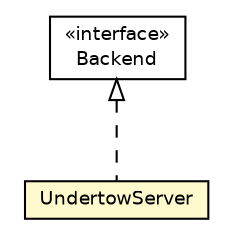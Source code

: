 #!/usr/local/bin/dot
#
# Class diagram 
# Generated by UMLGraph version R5_6-24-gf6e263 (http://www.umlgraph.org/)
#

digraph G {
	edge [fontname="Helvetica",fontsize=10,labelfontname="Helvetica",labelfontsize=10];
	node [fontname="Helvetica",fontsize=10,shape=plaintext];
	nodesep=0.25;
	ranksep=0.5;
	// sabina.server.Backend
	c1182 [label=<<table title="sabina.server.Backend" border="0" cellborder="1" cellspacing="0" cellpadding="2" port="p" href="./Backend.html">
		<tr><td><table border="0" cellspacing="0" cellpadding="1">
<tr><td align="center" balign="center"> &#171;interface&#187; </td></tr>
<tr><td align="center" balign="center"> Backend </td></tr>
		</table></td></tr>
		</table>>, URL="./Backend.html", fontname="Helvetica", fontcolor="black", fontsize=9.0];
	// sabina.server.UndertowServer
	c1186 [label=<<table title="sabina.server.UndertowServer" border="0" cellborder="1" cellspacing="0" cellpadding="2" port="p" bgcolor="lemonChiffon" href="./UndertowServer.html">
		<tr><td><table border="0" cellspacing="0" cellpadding="1">
<tr><td align="center" balign="center"> UndertowServer </td></tr>
		</table></td></tr>
		</table>>, URL="./UndertowServer.html", fontname="Helvetica", fontcolor="black", fontsize=9.0];
	//sabina.server.UndertowServer implements sabina.server.Backend
	c1182:p -> c1186:p [dir=back,arrowtail=empty,style=dashed];
}

